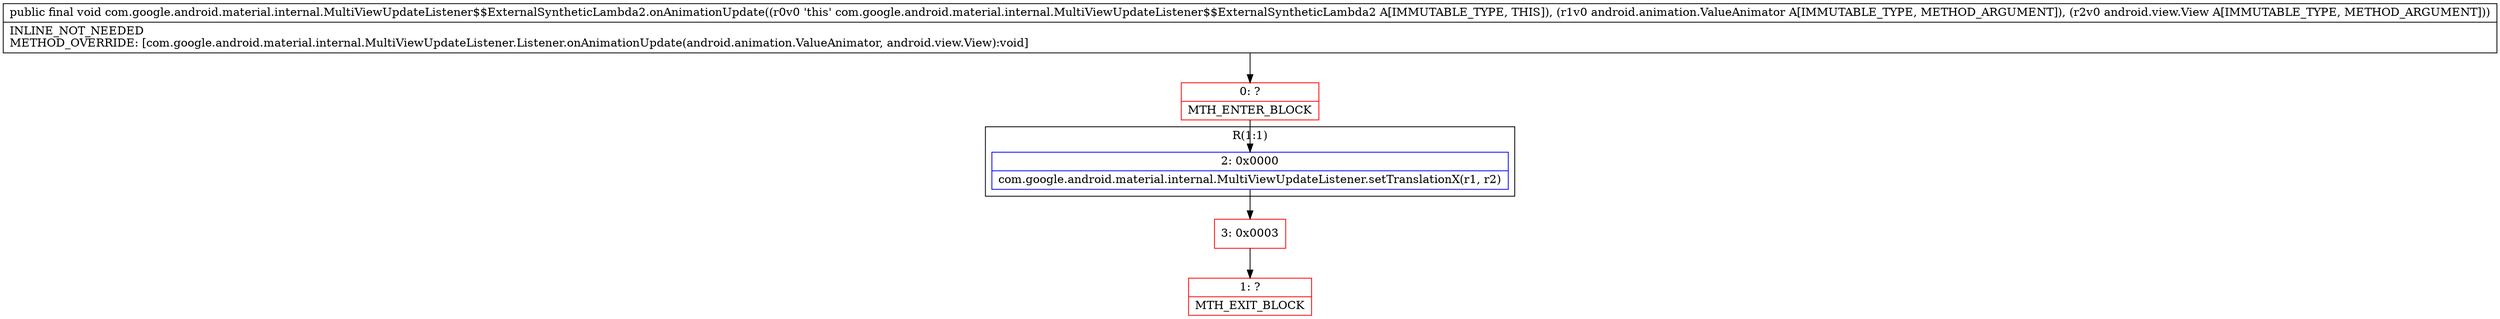 digraph "CFG forcom.google.android.material.internal.MultiViewUpdateListener$$ExternalSyntheticLambda2.onAnimationUpdate(Landroid\/animation\/ValueAnimator;Landroid\/view\/View;)V" {
subgraph cluster_Region_56036155 {
label = "R(1:1)";
node [shape=record,color=blue];
Node_2 [shape=record,label="{2\:\ 0x0000|com.google.android.material.internal.MultiViewUpdateListener.setTranslationX(r1, r2)\l}"];
}
Node_0 [shape=record,color=red,label="{0\:\ ?|MTH_ENTER_BLOCK\l}"];
Node_3 [shape=record,color=red,label="{3\:\ 0x0003}"];
Node_1 [shape=record,color=red,label="{1\:\ ?|MTH_EXIT_BLOCK\l}"];
MethodNode[shape=record,label="{public final void com.google.android.material.internal.MultiViewUpdateListener$$ExternalSyntheticLambda2.onAnimationUpdate((r0v0 'this' com.google.android.material.internal.MultiViewUpdateListener$$ExternalSyntheticLambda2 A[IMMUTABLE_TYPE, THIS]), (r1v0 android.animation.ValueAnimator A[IMMUTABLE_TYPE, METHOD_ARGUMENT]), (r2v0 android.view.View A[IMMUTABLE_TYPE, METHOD_ARGUMENT]))  | INLINE_NOT_NEEDED\lMETHOD_OVERRIDE: [com.google.android.material.internal.MultiViewUpdateListener.Listener.onAnimationUpdate(android.animation.ValueAnimator, android.view.View):void]\l}"];
MethodNode -> Node_0;Node_2 -> Node_3;
Node_0 -> Node_2;
Node_3 -> Node_1;
}

